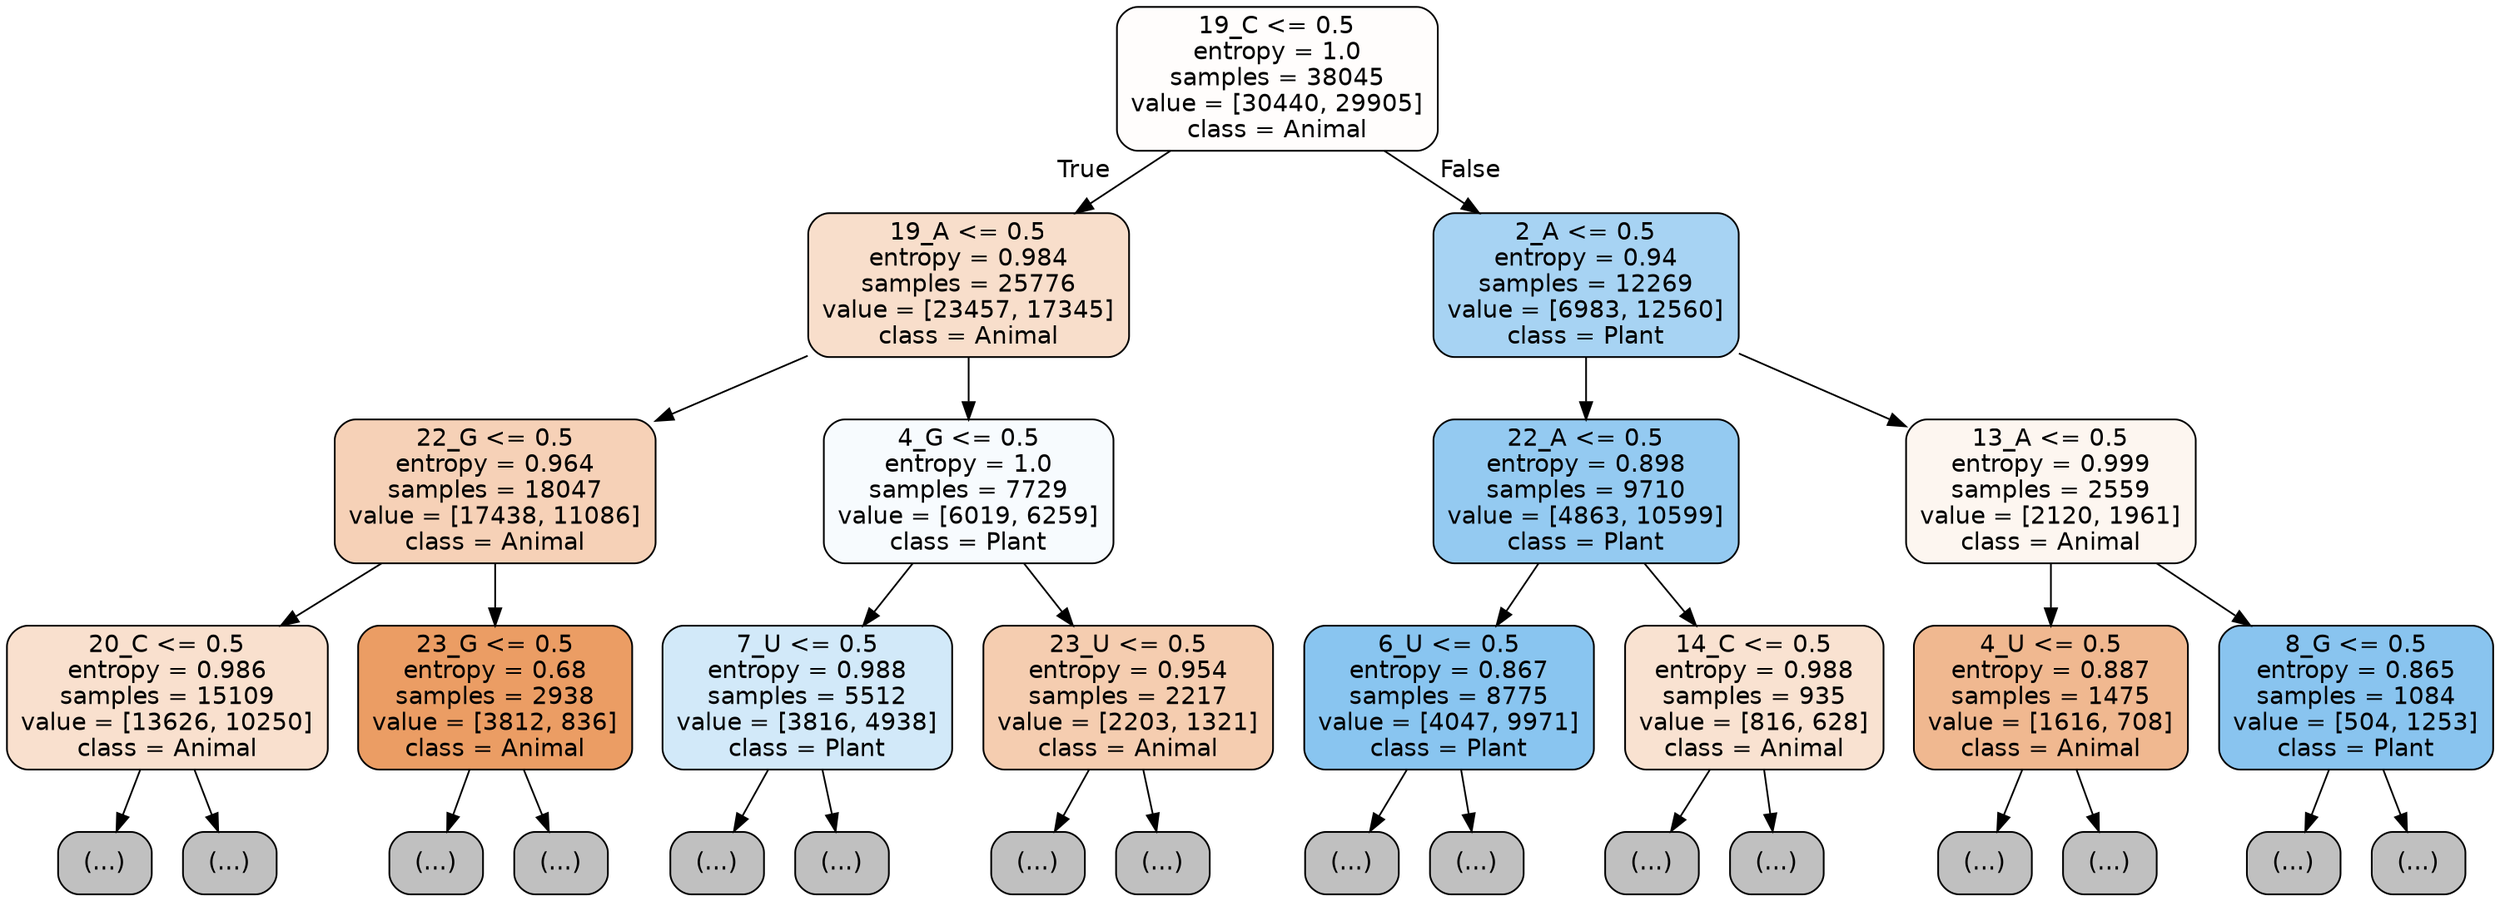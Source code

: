digraph Tree {
node [shape=box, style="filled, rounded", color="black", fontname="helvetica"] ;
edge [fontname="helvetica"] ;
0 [label="19_C <= 0.5\nentropy = 1.0\nsamples = 38045\nvalue = [30440, 29905]\nclass = Animal", fillcolor="#fffdfc"] ;
1 [label="19_A <= 0.5\nentropy = 0.984\nsamples = 25776\nvalue = [23457, 17345]\nclass = Animal", fillcolor="#f8decb"] ;
0 -> 1 [labeldistance=2.5, labelangle=45, headlabel="True"] ;
2 [label="22_G <= 0.5\nentropy = 0.964\nsamples = 18047\nvalue = [17438, 11086]\nclass = Animal", fillcolor="#f6d1b7"] ;
1 -> 2 ;
3 [label="20_C <= 0.5\nentropy = 0.986\nsamples = 15109\nvalue = [13626, 10250]\nclass = Animal", fillcolor="#f9e0ce"] ;
2 -> 3 ;
4 [label="(...)", fillcolor="#C0C0C0"] ;
3 -> 4 ;
6093 [label="(...)", fillcolor="#C0C0C0"] ;
3 -> 6093 ;
7842 [label="23_G <= 0.5\nentropy = 0.68\nsamples = 2938\nvalue = [3812, 836]\nclass = Animal", fillcolor="#eb9d64"] ;
2 -> 7842 ;
7843 [label="(...)", fillcolor="#C0C0C0"] ;
7842 -> 7843 ;
8766 [label="(...)", fillcolor="#C0C0C0"] ;
7842 -> 8766 ;
8865 [label="4_G <= 0.5\nentropy = 1.0\nsamples = 7729\nvalue = [6019, 6259]\nclass = Plant", fillcolor="#f7fbfe"] ;
1 -> 8865 ;
8866 [label="7_U <= 0.5\nentropy = 0.988\nsamples = 5512\nvalue = [3816, 4938]\nclass = Plant", fillcolor="#d2e9f9"] ;
8865 -> 8866 ;
8867 [label="(...)", fillcolor="#C0C0C0"] ;
8866 -> 8867 ;
10688 [label="(...)", fillcolor="#C0C0C0"] ;
8866 -> 10688 ;
11441 [label="23_U <= 0.5\nentropy = 0.954\nsamples = 2217\nvalue = [2203, 1321]\nclass = Animal", fillcolor="#f5cdb0"] ;
8865 -> 11441 ;
11442 [label="(...)", fillcolor="#C0C0C0"] ;
11441 -> 11442 ;
12613 [label="(...)", fillcolor="#C0C0C0"] ;
11441 -> 12613 ;
12658 [label="2_A <= 0.5\nentropy = 0.94\nsamples = 12269\nvalue = [6983, 12560]\nclass = Plant", fillcolor="#a7d3f3"] ;
0 -> 12658 [labeldistance=2.5, labelangle=-45, headlabel="False"] ;
12659 [label="22_A <= 0.5\nentropy = 0.898\nsamples = 9710\nvalue = [4863, 10599]\nclass = Plant", fillcolor="#94caf1"] ;
12658 -> 12659 ;
12660 [label="6_U <= 0.5\nentropy = 0.867\nsamples = 8775\nvalue = [4047, 9971]\nclass = Plant", fillcolor="#89c5f0"] ;
12659 -> 12660 ;
12661 [label="(...)", fillcolor="#C0C0C0"] ;
12660 -> 12661 ;
14624 [label="(...)", fillcolor="#C0C0C0"] ;
12660 -> 14624 ;
15341 [label="14_C <= 0.5\nentropy = 0.988\nsamples = 935\nvalue = [816, 628]\nclass = Animal", fillcolor="#f9e2d1"] ;
12659 -> 15341 ;
15342 [label="(...)", fillcolor="#C0C0C0"] ;
15341 -> 15342 ;
15631 [label="(...)", fillcolor="#C0C0C0"] ;
15341 -> 15631 ;
15708 [label="13_A <= 0.5\nentropy = 0.999\nsamples = 2559\nvalue = [2120, 1961]\nclass = Animal", fillcolor="#fdf6f0"] ;
12658 -> 15708 ;
15709 [label="4_U <= 0.5\nentropy = 0.887\nsamples = 1475\nvalue = [1616, 708]\nclass = Animal", fillcolor="#f0b890"] ;
15708 -> 15709 ;
15710 [label="(...)", fillcolor="#C0C0C0"] ;
15709 -> 15710 ;
16257 [label="(...)", fillcolor="#C0C0C0"] ;
15709 -> 16257 ;
16440 [label="8_G <= 0.5\nentropy = 0.865\nsamples = 1084\nvalue = [504, 1253]\nclass = Plant", fillcolor="#89c4ef"] ;
15708 -> 16440 ;
16441 [label="(...)", fillcolor="#C0C0C0"] ;
16440 -> 16441 ;
16650 [label="(...)", fillcolor="#C0C0C0"] ;
16440 -> 16650 ;
}
